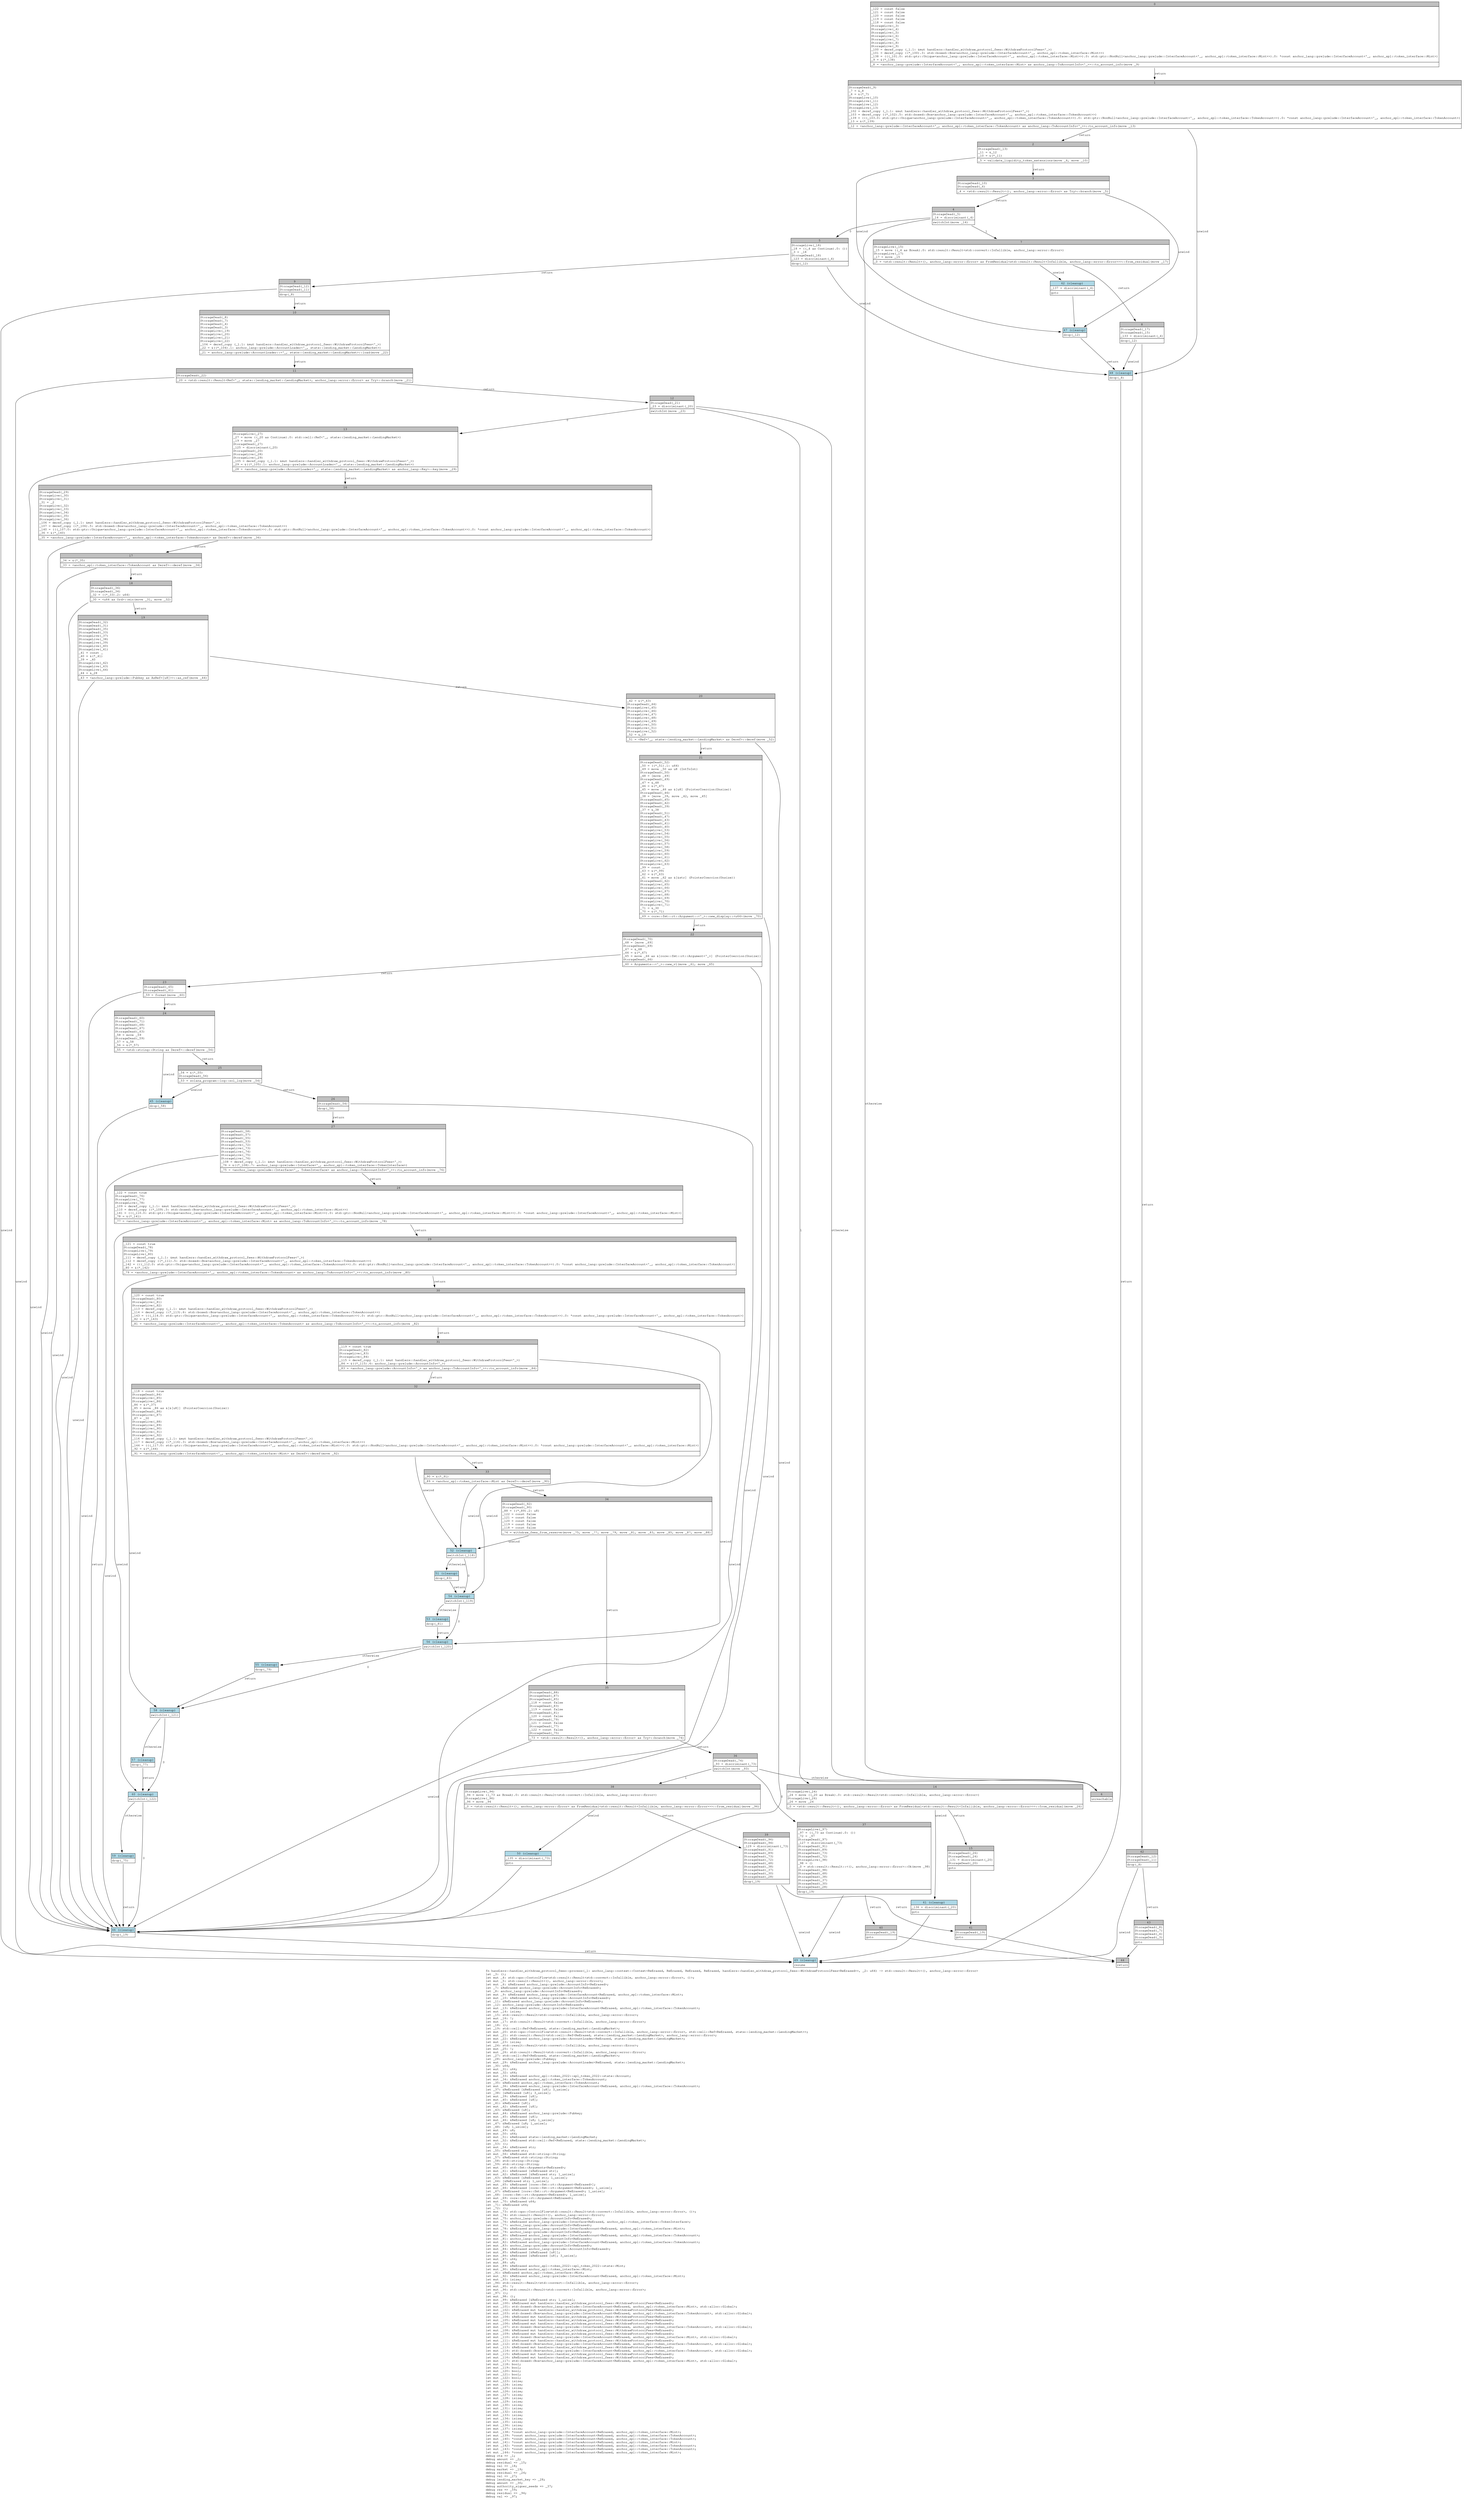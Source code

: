 digraph Mir_0_828 {
    graph [fontname="Courier, monospace"];
    node [fontname="Courier, monospace"];
    edge [fontname="Courier, monospace"];
    label=<fn handlers::handler_withdraw_protocol_fees::process(_1: anchor_lang::context::Context&lt;ReErased, ReErased, ReErased, ReErased, handlers::handler_withdraw_protocol_fees::WithdrawProtocolFees&lt;ReErased&gt;&gt;, _2: u64) -&gt; std::result::Result&lt;(), anchor_lang::error::Error&gt;<br align="left"/>let _3: ();<br align="left"/>let mut _4: std::ops::ControlFlow&lt;std::result::Result&lt;std::convert::Infallible, anchor_lang::error::Error&gt;, ()&gt;;<br align="left"/>let mut _5: std::result::Result&lt;(), anchor_lang::error::Error&gt;;<br align="left"/>let mut _6: &amp;ReErased anchor_lang::prelude::AccountInfo&lt;ReErased&gt;;<br align="left"/>let _7: &amp;ReErased anchor_lang::prelude::AccountInfo&lt;ReErased&gt;;<br align="left"/>let _8: anchor_lang::prelude::AccountInfo&lt;ReErased&gt;;<br align="left"/>let mut _9: &amp;ReErased anchor_lang::prelude::InterfaceAccount&lt;ReErased, anchor_spl::token_interface::Mint&gt;;<br align="left"/>let mut _10: &amp;ReErased anchor_lang::prelude::AccountInfo&lt;ReErased&gt;;<br align="left"/>let _11: &amp;ReErased anchor_lang::prelude::AccountInfo&lt;ReErased&gt;;<br align="left"/>let _12: anchor_lang::prelude::AccountInfo&lt;ReErased&gt;;<br align="left"/>let mut _13: &amp;ReErased anchor_lang::prelude::InterfaceAccount&lt;ReErased, anchor_spl::token_interface::TokenAccount&gt;;<br align="left"/>let mut _14: isize;<br align="left"/>let _15: std::result::Result&lt;std::convert::Infallible, anchor_lang::error::Error&gt;;<br align="left"/>let mut _16: !;<br align="left"/>let mut _17: std::result::Result&lt;std::convert::Infallible, anchor_lang::error::Error&gt;;<br align="left"/>let _18: ();<br align="left"/>let _19: std::cell::Ref&lt;ReErased, state::lending_market::LendingMarket&gt;;<br align="left"/>let mut _20: std::ops::ControlFlow&lt;std::result::Result&lt;std::convert::Infallible, anchor_lang::error::Error&gt;, std::cell::Ref&lt;ReErased, state::lending_market::LendingMarket&gt;&gt;;<br align="left"/>let mut _21: std::result::Result&lt;std::cell::Ref&lt;ReErased, state::lending_market::LendingMarket&gt;, anchor_lang::error::Error&gt;;<br align="left"/>let mut _22: &amp;ReErased anchor_lang::prelude::AccountLoader&lt;ReErased, state::lending_market::LendingMarket&gt;;<br align="left"/>let mut _23: isize;<br align="left"/>let _24: std::result::Result&lt;std::convert::Infallible, anchor_lang::error::Error&gt;;<br align="left"/>let mut _25: !;<br align="left"/>let mut _26: std::result::Result&lt;std::convert::Infallible, anchor_lang::error::Error&gt;;<br align="left"/>let _27: std::cell::Ref&lt;ReErased, state::lending_market::LendingMarket&gt;;<br align="left"/>let _28: anchor_lang::prelude::Pubkey;<br align="left"/>let mut _29: &amp;ReErased anchor_lang::prelude::AccountLoader&lt;ReErased, state::lending_market::LendingMarket&gt;;<br align="left"/>let _30: u64;<br align="left"/>let mut _31: u64;<br align="left"/>let mut _32: u64;<br align="left"/>let mut _33: &amp;ReErased anchor_spl::token_2022::spl_token_2022::state::Account;<br align="left"/>let mut _34: &amp;ReErased anchor_spl::token_interface::TokenAccount;<br align="left"/>let _35: &amp;ReErased anchor_spl::token_interface::TokenAccount;<br align="left"/>let mut _36: &amp;ReErased anchor_lang::prelude::InterfaceAccount&lt;ReErased, anchor_spl::token_interface::TokenAccount&gt;;<br align="left"/>let _37: &amp;ReErased [&amp;ReErased [u8]; 3_usize];<br align="left"/>let _38: [&amp;ReErased [u8]; 3_usize];<br align="left"/>let mut _39: &amp;ReErased [u8];<br align="left"/>let mut _40: &amp;ReErased [u8];<br align="left"/>let _41: &amp;ReErased [u8];<br align="left"/>let mut _42: &amp;ReErased [u8];<br align="left"/>let _43: &amp;ReErased [u8];<br align="left"/>let mut _44: &amp;ReErased anchor_lang::prelude::Pubkey;<br align="left"/>let mut _45: &amp;ReErased [u8];<br align="left"/>let mut _46: &amp;ReErased [u8; 1_usize];<br align="left"/>let _47: &amp;ReErased [u8; 1_usize];<br align="left"/>let _48: [u8; 1_usize];<br align="left"/>let mut _49: u8;<br align="left"/>let mut _50: u64;<br align="left"/>let mut _51: &amp;ReErased state::lending_market::LendingMarket;<br align="left"/>let mut _52: &amp;ReErased std::cell::Ref&lt;ReErased, state::lending_market::LendingMarket&gt;;<br align="left"/>let _53: ();<br align="left"/>let mut _54: &amp;ReErased str;<br align="left"/>let _55: &amp;ReErased str;<br align="left"/>let mut _56: &amp;ReErased std::string::String;<br align="left"/>let _57: &amp;ReErased std::string::String;<br align="left"/>let _58: std::string::String;<br align="left"/>let _59: std::string::String;<br align="left"/>let mut _60: std::fmt::Arguments&lt;ReErased&gt;;<br align="left"/>let mut _61: &amp;ReErased [&amp;ReErased str];<br align="left"/>let mut _62: &amp;ReErased [&amp;ReErased str; 1_usize];<br align="left"/>let _63: &amp;ReErased [&amp;ReErased str; 1_usize];<br align="left"/>let _64: [&amp;ReErased str; 1_usize];<br align="left"/>let mut _65: &amp;ReErased [core::fmt::rt::Argument&lt;ReErased&gt;];<br align="left"/>let mut _66: &amp;ReErased [core::fmt::rt::Argument&lt;ReErased&gt;; 1_usize];<br align="left"/>let _67: &amp;ReErased [core::fmt::rt::Argument&lt;ReErased&gt;; 1_usize];<br align="left"/>let _68: [core::fmt::rt::Argument&lt;ReErased&gt;; 1_usize];<br align="left"/>let mut _69: core::fmt::rt::Argument&lt;ReErased&gt;;<br align="left"/>let mut _70: &amp;ReErased u64;<br align="left"/>let _71: &amp;ReErased u64;<br align="left"/>let _72: ();<br align="left"/>let mut _73: std::ops::ControlFlow&lt;std::result::Result&lt;std::convert::Infallible, anchor_lang::error::Error&gt;, ()&gt;;<br align="left"/>let mut _74: std::result::Result&lt;(), anchor_lang::error::Error&gt;;<br align="left"/>let mut _75: anchor_lang::prelude::AccountInfo&lt;ReErased&gt;;<br align="left"/>let mut _76: &amp;ReErased anchor_lang::prelude::Interface&lt;ReErased, anchor_spl::token_interface::TokenInterface&gt;;<br align="left"/>let mut _77: anchor_lang::prelude::AccountInfo&lt;ReErased&gt;;<br align="left"/>let mut _78: &amp;ReErased anchor_lang::prelude::InterfaceAccount&lt;ReErased, anchor_spl::token_interface::Mint&gt;;<br align="left"/>let mut _79: anchor_lang::prelude::AccountInfo&lt;ReErased&gt;;<br align="left"/>let mut _80: &amp;ReErased anchor_lang::prelude::InterfaceAccount&lt;ReErased, anchor_spl::token_interface::TokenAccount&gt;;<br align="left"/>let mut _81: anchor_lang::prelude::AccountInfo&lt;ReErased&gt;;<br align="left"/>let mut _82: &amp;ReErased anchor_lang::prelude::InterfaceAccount&lt;ReErased, anchor_spl::token_interface::TokenAccount&gt;;<br align="left"/>let mut _83: anchor_lang::prelude::AccountInfo&lt;ReErased&gt;;<br align="left"/>let mut _84: &amp;ReErased anchor_lang::prelude::AccountInfo&lt;ReErased&gt;;<br align="left"/>let mut _85: &amp;ReErased [&amp;ReErased [u8]];<br align="left"/>let mut _86: &amp;ReErased [&amp;ReErased [u8]; 3_usize];<br align="left"/>let mut _87: u64;<br align="left"/>let mut _88: u8;<br align="left"/>let mut _89: &amp;ReErased anchor_spl::token_2022::spl_token_2022::state::Mint;<br align="left"/>let mut _90: &amp;ReErased anchor_spl::token_interface::Mint;<br align="left"/>let _91: &amp;ReErased anchor_spl::token_interface::Mint;<br align="left"/>let mut _92: &amp;ReErased anchor_lang::prelude::InterfaceAccount&lt;ReErased, anchor_spl::token_interface::Mint&gt;;<br align="left"/>let mut _93: isize;<br align="left"/>let _94: std::result::Result&lt;std::convert::Infallible, anchor_lang::error::Error&gt;;<br align="left"/>let mut _95: !;<br align="left"/>let mut _96: std::result::Result&lt;std::convert::Infallible, anchor_lang::error::Error&gt;;<br align="left"/>let _97: ();<br align="left"/>let mut _98: ();<br align="left"/>let mut _99: &amp;ReErased [&amp;ReErased str; 1_usize];<br align="left"/>let mut _100: &amp;ReErased mut handlers::handler_withdraw_protocol_fees::WithdrawProtocolFees&lt;ReErased&gt;;<br align="left"/>let mut _101: std::boxed::Box&lt;anchor_lang::prelude::InterfaceAccount&lt;ReErased, anchor_spl::token_interface::Mint&gt;, std::alloc::Global&gt;;<br align="left"/>let mut _102: &amp;ReErased mut handlers::handler_withdraw_protocol_fees::WithdrawProtocolFees&lt;ReErased&gt;;<br align="left"/>let mut _103: std::boxed::Box&lt;anchor_lang::prelude::InterfaceAccount&lt;ReErased, anchor_spl::token_interface::TokenAccount&gt;, std::alloc::Global&gt;;<br align="left"/>let mut _104: &amp;ReErased mut handlers::handler_withdraw_protocol_fees::WithdrawProtocolFees&lt;ReErased&gt;;<br align="left"/>let mut _105: &amp;ReErased mut handlers::handler_withdraw_protocol_fees::WithdrawProtocolFees&lt;ReErased&gt;;<br align="left"/>let mut _106: &amp;ReErased mut handlers::handler_withdraw_protocol_fees::WithdrawProtocolFees&lt;ReErased&gt;;<br align="left"/>let mut _107: std::boxed::Box&lt;anchor_lang::prelude::InterfaceAccount&lt;ReErased, anchor_spl::token_interface::TokenAccount&gt;, std::alloc::Global&gt;;<br align="left"/>let mut _108: &amp;ReErased mut handlers::handler_withdraw_protocol_fees::WithdrawProtocolFees&lt;ReErased&gt;;<br align="left"/>let mut _109: &amp;ReErased mut handlers::handler_withdraw_protocol_fees::WithdrawProtocolFees&lt;ReErased&gt;;<br align="left"/>let mut _110: std::boxed::Box&lt;anchor_lang::prelude::InterfaceAccount&lt;ReErased, anchor_spl::token_interface::Mint&gt;, std::alloc::Global&gt;;<br align="left"/>let mut _111: &amp;ReErased mut handlers::handler_withdraw_protocol_fees::WithdrawProtocolFees&lt;ReErased&gt;;<br align="left"/>let mut _112: std::boxed::Box&lt;anchor_lang::prelude::InterfaceAccount&lt;ReErased, anchor_spl::token_interface::TokenAccount&gt;, std::alloc::Global&gt;;<br align="left"/>let mut _113: &amp;ReErased mut handlers::handler_withdraw_protocol_fees::WithdrawProtocolFees&lt;ReErased&gt;;<br align="left"/>let mut _114: std::boxed::Box&lt;anchor_lang::prelude::InterfaceAccount&lt;ReErased, anchor_spl::token_interface::TokenAccount&gt;, std::alloc::Global&gt;;<br align="left"/>let mut _115: &amp;ReErased mut handlers::handler_withdraw_protocol_fees::WithdrawProtocolFees&lt;ReErased&gt;;<br align="left"/>let mut _116: &amp;ReErased mut handlers::handler_withdraw_protocol_fees::WithdrawProtocolFees&lt;ReErased&gt;;<br align="left"/>let mut _117: std::boxed::Box&lt;anchor_lang::prelude::InterfaceAccount&lt;ReErased, anchor_spl::token_interface::Mint&gt;, std::alloc::Global&gt;;<br align="left"/>let mut _118: bool;<br align="left"/>let mut _119: bool;<br align="left"/>let mut _120: bool;<br align="left"/>let mut _121: bool;<br align="left"/>let mut _122: bool;<br align="left"/>let mut _123: isize;<br align="left"/>let mut _124: isize;<br align="left"/>let mut _125: isize;<br align="left"/>let mut _126: isize;<br align="left"/>let mut _127: isize;<br align="left"/>let mut _128: isize;<br align="left"/>let mut _129: isize;<br align="left"/>let mut _130: isize;<br align="left"/>let mut _131: isize;<br align="left"/>let mut _132: isize;<br align="left"/>let mut _133: isize;<br align="left"/>let mut _134: isize;<br align="left"/>let mut _135: isize;<br align="left"/>let mut _136: isize;<br align="left"/>let mut _137: isize;<br align="left"/>let mut _138: *const anchor_lang::prelude::InterfaceAccount&lt;ReErased, anchor_spl::token_interface::Mint&gt;;<br align="left"/>let mut _139: *const anchor_lang::prelude::InterfaceAccount&lt;ReErased, anchor_spl::token_interface::TokenAccount&gt;;<br align="left"/>let mut _140: *const anchor_lang::prelude::InterfaceAccount&lt;ReErased, anchor_spl::token_interface::TokenAccount&gt;;<br align="left"/>let mut _141: *const anchor_lang::prelude::InterfaceAccount&lt;ReErased, anchor_spl::token_interface::Mint&gt;;<br align="left"/>let mut _142: *const anchor_lang::prelude::InterfaceAccount&lt;ReErased, anchor_spl::token_interface::TokenAccount&gt;;<br align="left"/>let mut _143: *const anchor_lang::prelude::InterfaceAccount&lt;ReErased, anchor_spl::token_interface::TokenAccount&gt;;<br align="left"/>let mut _144: *const anchor_lang::prelude::InterfaceAccount&lt;ReErased, anchor_spl::token_interface::Mint&gt;;<br align="left"/>debug ctx =&gt; _1;<br align="left"/>debug amount =&gt; _2;<br align="left"/>debug residual =&gt; _15;<br align="left"/>debug val =&gt; _18;<br align="left"/>debug market =&gt; _19;<br align="left"/>debug residual =&gt; _24;<br align="left"/>debug val =&gt; _27;<br align="left"/>debug lending_market_key =&gt; _28;<br align="left"/>debug amount =&gt; _30;<br align="left"/>debug authority_signer_seeds =&gt; _37;<br align="left"/>debug res =&gt; _59;<br align="left"/>debug residual =&gt; _94;<br align="left"/>debug val =&gt; _97;<br align="left"/>>;
    bb0__0_828 [shape="none", label=<<table border="0" cellborder="1" cellspacing="0"><tr><td bgcolor="gray" align="center" colspan="1">0</td></tr><tr><td align="left" balign="left">_122 = const false<br/>_121 = const false<br/>_120 = const false<br/>_119 = const false<br/>_118 = const false<br/>StorageLive(_3)<br/>StorageLive(_4)<br/>StorageLive(_5)<br/>StorageLive(_6)<br/>StorageLive(_7)<br/>StorageLive(_8)<br/>StorageLive(_9)<br/>_100 = deref_copy (_1.1: &amp;mut handlers::handler_withdraw_protocol_fees::WithdrawProtocolFees&lt;'_&gt;)<br/>_101 = deref_copy ((*_100).3: std::boxed::Box&lt;anchor_lang::prelude::InterfaceAccount&lt;'_, anchor_spl::token_interface::Mint&gt;&gt;)<br/>_138 = (((_101.0: std::ptr::Unique&lt;anchor_lang::prelude::InterfaceAccount&lt;'_, anchor_spl::token_interface::Mint&gt;&gt;).0: std::ptr::NonNull&lt;anchor_lang::prelude::InterfaceAccount&lt;'_, anchor_spl::token_interface::Mint&gt;&gt;).0: *const anchor_lang::prelude::InterfaceAccount&lt;'_, anchor_spl::token_interface::Mint&gt;)<br/>_9 = &amp;(*_138)<br/></td></tr><tr><td align="left">_8 = &lt;anchor_lang::prelude::InterfaceAccount&lt;'_, anchor_spl::token_interface::Mint&gt; as anchor_lang::ToAccountInfo&lt;'_&gt;&gt;::to_account_info(move _9)</td></tr></table>>];
    bb1__0_828 [shape="none", label=<<table border="0" cellborder="1" cellspacing="0"><tr><td bgcolor="gray" align="center" colspan="1">1</td></tr><tr><td align="left" balign="left">StorageDead(_9)<br/>_7 = &amp;_8<br/>_6 = &amp;(*_7)<br/>StorageLive(_10)<br/>StorageLive(_11)<br/>StorageLive(_12)<br/>StorageLive(_13)<br/>_102 = deref_copy (_1.1: &amp;mut handlers::handler_withdraw_protocol_fees::WithdrawProtocolFees&lt;'_&gt;)<br/>_103 = deref_copy ((*_102).5: std::boxed::Box&lt;anchor_lang::prelude::InterfaceAccount&lt;'_, anchor_spl::token_interface::TokenAccount&gt;&gt;)<br/>_139 = (((_103.0: std::ptr::Unique&lt;anchor_lang::prelude::InterfaceAccount&lt;'_, anchor_spl::token_interface::TokenAccount&gt;&gt;).0: std::ptr::NonNull&lt;anchor_lang::prelude::InterfaceAccount&lt;'_, anchor_spl::token_interface::TokenAccount&gt;&gt;).0: *const anchor_lang::prelude::InterfaceAccount&lt;'_, anchor_spl::token_interface::TokenAccount&gt;)<br/>_13 = &amp;(*_139)<br/></td></tr><tr><td align="left">_12 = &lt;anchor_lang::prelude::InterfaceAccount&lt;'_, anchor_spl::token_interface::TokenAccount&gt; as anchor_lang::ToAccountInfo&lt;'_&gt;&gt;::to_account_info(move _13)</td></tr></table>>];
    bb2__0_828 [shape="none", label=<<table border="0" cellborder="1" cellspacing="0"><tr><td bgcolor="gray" align="center" colspan="1">2</td></tr><tr><td align="left" balign="left">StorageDead(_13)<br/>_11 = &amp;_12<br/>_10 = &amp;(*_11)<br/></td></tr><tr><td align="left">_5 = validate_liquidity_token_extensions(move _6, move _10)</td></tr></table>>];
    bb3__0_828 [shape="none", label=<<table border="0" cellborder="1" cellspacing="0"><tr><td bgcolor="gray" align="center" colspan="1">3</td></tr><tr><td align="left" balign="left">StorageDead(_10)<br/>StorageDead(_6)<br/></td></tr><tr><td align="left">_4 = &lt;std::result::Result&lt;(), anchor_lang::error::Error&gt; as Try&gt;::branch(move _5)</td></tr></table>>];
    bb4__0_828 [shape="none", label=<<table border="0" cellborder="1" cellspacing="0"><tr><td bgcolor="gray" align="center" colspan="1">4</td></tr><tr><td align="left" balign="left">StorageDead(_5)<br/>_14 = discriminant(_4)<br/></td></tr><tr><td align="left">switchInt(move _14)</td></tr></table>>];
    bb5__0_828 [shape="none", label=<<table border="0" cellborder="1" cellspacing="0"><tr><td bgcolor="gray" align="center" colspan="1">5</td></tr><tr><td align="left" balign="left">StorageLive(_18)<br/>_18 = ((_4 as Continue).0: ())<br/>_3 = _18<br/>StorageDead(_18)<br/>_123 = discriminant(_4)<br/></td></tr><tr><td align="left">drop(_12)</td></tr></table>>];
    bb6__0_828 [shape="none", label=<<table border="0" cellborder="1" cellspacing="0"><tr><td bgcolor="gray" align="center" colspan="1">6</td></tr><tr><td align="left">unreachable</td></tr></table>>];
    bb7__0_828 [shape="none", label=<<table border="0" cellborder="1" cellspacing="0"><tr><td bgcolor="gray" align="center" colspan="1">7</td></tr><tr><td align="left" balign="left">StorageLive(_15)<br/>_15 = move ((_4 as Break).0: std::result::Result&lt;std::convert::Infallible, anchor_lang::error::Error&gt;)<br/>StorageLive(_17)<br/>_17 = move _15<br/></td></tr><tr><td align="left">_0 = &lt;std::result::Result&lt;(), anchor_lang::error::Error&gt; as FromResidual&lt;std::result::Result&lt;Infallible, anchor_lang::error::Error&gt;&gt;&gt;::from_residual(move _17)</td></tr></table>>];
    bb8__0_828 [shape="none", label=<<table border="0" cellborder="1" cellspacing="0"><tr><td bgcolor="gray" align="center" colspan="1">8</td></tr><tr><td align="left" balign="left">StorageDead(_17)<br/>StorageDead(_15)<br/>_133 = discriminant(_4)<br/></td></tr><tr><td align="left">drop(_12)</td></tr></table>>];
    bb9__0_828 [shape="none", label=<<table border="0" cellborder="1" cellspacing="0"><tr><td bgcolor="gray" align="center" colspan="1">9</td></tr><tr><td align="left" balign="left">StorageDead(_12)<br/>StorageDead(_11)<br/></td></tr><tr><td align="left">drop(_8)</td></tr></table>>];
    bb10__0_828 [shape="none", label=<<table border="0" cellborder="1" cellspacing="0"><tr><td bgcolor="gray" align="center" colspan="1">10</td></tr><tr><td align="left" balign="left">StorageDead(_8)<br/>StorageDead(_7)<br/>StorageDead(_4)<br/>StorageDead(_3)<br/>StorageLive(_19)<br/>StorageLive(_20)<br/>StorageLive(_21)<br/>StorageLive(_22)<br/>_104 = deref_copy (_1.1: &amp;mut handlers::handler_withdraw_protocol_fees::WithdrawProtocolFees&lt;'_&gt;)<br/>_22 = &amp;((*_104).1: anchor_lang::prelude::AccountLoader&lt;'_, state::lending_market::LendingMarket&gt;)<br/></td></tr><tr><td align="left">_21 = anchor_lang::prelude::AccountLoader::&lt;'_, state::lending_market::LendingMarket&gt;::load(move _22)</td></tr></table>>];
    bb11__0_828 [shape="none", label=<<table border="0" cellborder="1" cellspacing="0"><tr><td bgcolor="gray" align="center" colspan="1">11</td></tr><tr><td align="left" balign="left">StorageDead(_22)<br/></td></tr><tr><td align="left">_20 = &lt;std::result::Result&lt;Ref&lt;'_, state::lending_market::LendingMarket&gt;, anchor_lang::error::Error&gt; as Try&gt;::branch(move _21)</td></tr></table>>];
    bb12__0_828 [shape="none", label=<<table border="0" cellborder="1" cellspacing="0"><tr><td bgcolor="gray" align="center" colspan="1">12</td></tr><tr><td align="left" balign="left">StorageDead(_21)<br/>_23 = discriminant(_20)<br/></td></tr><tr><td align="left">switchInt(move _23)</td></tr></table>>];
    bb13__0_828 [shape="none", label=<<table border="0" cellborder="1" cellspacing="0"><tr><td bgcolor="gray" align="center" colspan="1">13</td></tr><tr><td align="left" balign="left">StorageLive(_27)<br/>_27 = move ((_20 as Continue).0: std::cell::Ref&lt;'_, state::lending_market::LendingMarket&gt;)<br/>_19 = move _27<br/>StorageDead(_27)<br/>_125 = discriminant(_20)<br/>StorageDead(_20)<br/>StorageLive(_28)<br/>StorageLive(_29)<br/>_105 = deref_copy (_1.1: &amp;mut handlers::handler_withdraw_protocol_fees::WithdrawProtocolFees&lt;'_&gt;)<br/>_29 = &amp;((*_105).1: anchor_lang::prelude::AccountLoader&lt;'_, state::lending_market::LendingMarket&gt;)<br/></td></tr><tr><td align="left">_28 = &lt;anchor_lang::prelude::AccountLoader&lt;'_, state::lending_market::LendingMarket&gt; as anchor_lang::Key&gt;::key(move _29)</td></tr></table>>];
    bb14__0_828 [shape="none", label=<<table border="0" cellborder="1" cellspacing="0"><tr><td bgcolor="gray" align="center" colspan="1">14</td></tr><tr><td align="left" balign="left">StorageLive(_24)<br/>_24 = move ((_20 as Break).0: std::result::Result&lt;std::convert::Infallible, anchor_lang::error::Error&gt;)<br/>StorageLive(_26)<br/>_26 = move _24<br/></td></tr><tr><td align="left">_0 = &lt;std::result::Result&lt;(), anchor_lang::error::Error&gt; as FromResidual&lt;std::result::Result&lt;Infallible, anchor_lang::error::Error&gt;&gt;&gt;::from_residual(move _26)</td></tr></table>>];
    bb15__0_828 [shape="none", label=<<table border="0" cellborder="1" cellspacing="0"><tr><td bgcolor="gray" align="center" colspan="1">15</td></tr><tr><td align="left" balign="left">StorageDead(_26)<br/>StorageDead(_24)<br/>_131 = discriminant(_20)<br/>StorageDead(_20)<br/></td></tr><tr><td align="left">goto</td></tr></table>>];
    bb16__0_828 [shape="none", label=<<table border="0" cellborder="1" cellspacing="0"><tr><td bgcolor="gray" align="center" colspan="1">16</td></tr><tr><td align="left" balign="left">StorageDead(_29)<br/>StorageLive(_30)<br/>StorageLive(_31)<br/>_31 = _2<br/>StorageLive(_32)<br/>StorageLive(_33)<br/>StorageLive(_34)<br/>StorageLive(_35)<br/>StorageLive(_36)<br/>_106 = deref_copy (_1.1: &amp;mut handlers::handler_withdraw_protocol_fees::WithdrawProtocolFees&lt;'_&gt;)<br/>_107 = deref_copy ((*_106).5: std::boxed::Box&lt;anchor_lang::prelude::InterfaceAccount&lt;'_, anchor_spl::token_interface::TokenAccount&gt;&gt;)<br/>_140 = (((_107.0: std::ptr::Unique&lt;anchor_lang::prelude::InterfaceAccount&lt;'_, anchor_spl::token_interface::TokenAccount&gt;&gt;).0: std::ptr::NonNull&lt;anchor_lang::prelude::InterfaceAccount&lt;'_, anchor_spl::token_interface::TokenAccount&gt;&gt;).0: *const anchor_lang::prelude::InterfaceAccount&lt;'_, anchor_spl::token_interface::TokenAccount&gt;)<br/>_36 = &amp;(*_140)<br/></td></tr><tr><td align="left">_35 = &lt;anchor_lang::prelude::InterfaceAccount&lt;'_, anchor_spl::token_interface::TokenAccount&gt; as Deref&gt;::deref(move _36)</td></tr></table>>];
    bb17__0_828 [shape="none", label=<<table border="0" cellborder="1" cellspacing="0"><tr><td bgcolor="gray" align="center" colspan="1">17</td></tr><tr><td align="left" balign="left">_34 = &amp;(*_35)<br/></td></tr><tr><td align="left">_33 = &lt;anchor_spl::token_interface::TokenAccount as Deref&gt;::deref(move _34)</td></tr></table>>];
    bb18__0_828 [shape="none", label=<<table border="0" cellborder="1" cellspacing="0"><tr><td bgcolor="gray" align="center" colspan="1">18</td></tr><tr><td align="left" balign="left">StorageDead(_36)<br/>StorageDead(_34)<br/>_32 = ((*_33).2: u64)<br/></td></tr><tr><td align="left">_30 = &lt;u64 as Ord&gt;::min(move _31, move _32)</td></tr></table>>];
    bb19__0_828 [shape="none", label=<<table border="0" cellborder="1" cellspacing="0"><tr><td bgcolor="gray" align="center" colspan="1">19</td></tr><tr><td align="left" balign="left">StorageDead(_32)<br/>StorageDead(_31)<br/>StorageDead(_35)<br/>StorageDead(_33)<br/>StorageLive(_37)<br/>StorageLive(_38)<br/>StorageLive(_39)<br/>StorageLive(_40)<br/>StorageLive(_41)<br/>_41 = const _<br/>_40 = &amp;(*_41)<br/>_39 = _40<br/>StorageLive(_42)<br/>StorageLive(_43)<br/>StorageLive(_44)<br/>_44 = &amp;_28<br/></td></tr><tr><td align="left">_43 = &lt;anchor_lang::prelude::Pubkey as AsRef&lt;[u8]&gt;&gt;::as_ref(move _44)</td></tr></table>>];
    bb20__0_828 [shape="none", label=<<table border="0" cellborder="1" cellspacing="0"><tr><td bgcolor="gray" align="center" colspan="1">20</td></tr><tr><td align="left" balign="left">_42 = &amp;(*_43)<br/>StorageDead(_44)<br/>StorageLive(_45)<br/>StorageLive(_46)<br/>StorageLive(_47)<br/>StorageLive(_48)<br/>StorageLive(_49)<br/>StorageLive(_50)<br/>StorageLive(_51)<br/>StorageLive(_52)<br/>_52 = &amp;_19<br/></td></tr><tr><td align="left">_51 = &lt;Ref&lt;'_, state::lending_market::LendingMarket&gt; as Deref&gt;::deref(move _52)</td></tr></table>>];
    bb21__0_828 [shape="none", label=<<table border="0" cellborder="1" cellspacing="0"><tr><td bgcolor="gray" align="center" colspan="1">21</td></tr><tr><td align="left" balign="left">StorageDead(_52)<br/>_50 = ((*_51).1: u64)<br/>_49 = move _50 as u8 (IntToInt)<br/>StorageDead(_50)<br/>_48 = [move _49]<br/>StorageDead(_49)<br/>_47 = &amp;_48<br/>_46 = &amp;(*_47)<br/>_45 = move _46 as &amp;[u8] (PointerCoercion(Unsize))<br/>StorageDead(_46)<br/>_38 = [move _39, move _42, move _45]<br/>StorageDead(_45)<br/>StorageDead(_42)<br/>StorageDead(_39)<br/>_37 = &amp;_38<br/>StorageDead(_51)<br/>StorageDead(_47)<br/>StorageDead(_43)<br/>StorageDead(_41)<br/>StorageDead(_40)<br/>StorageLive(_53)<br/>StorageLive(_54)<br/>StorageLive(_55)<br/>StorageLive(_56)<br/>StorageLive(_57)<br/>StorageLive(_58)<br/>StorageLive(_59)<br/>StorageLive(_60)<br/>StorageLive(_61)<br/>StorageLive(_62)<br/>StorageLive(_63)<br/>_99 = const _<br/>_63 = &amp;(*_99)<br/>_62 = &amp;(*_63)<br/>_61 = move _62 as &amp;[&amp;str] (PointerCoercion(Unsize))<br/>StorageDead(_62)<br/>StorageLive(_65)<br/>StorageLive(_66)<br/>StorageLive(_67)<br/>StorageLive(_68)<br/>StorageLive(_69)<br/>StorageLive(_70)<br/>StorageLive(_71)<br/>_71 = &amp;_30<br/>_70 = &amp;(*_71)<br/></td></tr><tr><td align="left">_69 = core::fmt::rt::Argument::&lt;'_&gt;::new_display::&lt;u64&gt;(move _70)</td></tr></table>>];
    bb22__0_828 [shape="none", label=<<table border="0" cellborder="1" cellspacing="0"><tr><td bgcolor="gray" align="center" colspan="1">22</td></tr><tr><td align="left" balign="left">StorageDead(_70)<br/>_68 = [move _69]<br/>StorageDead(_69)<br/>_67 = &amp;_68<br/>_66 = &amp;(*_67)<br/>_65 = move _66 as &amp;[core::fmt::rt::Argument&lt;'_&gt;] (PointerCoercion(Unsize))<br/>StorageDead(_66)<br/></td></tr><tr><td align="left">_60 = Arguments::&lt;'_&gt;::new_v1(move _61, move _65)</td></tr></table>>];
    bb23__0_828 [shape="none", label=<<table border="0" cellborder="1" cellspacing="0"><tr><td bgcolor="gray" align="center" colspan="1">23</td></tr><tr><td align="left" balign="left">StorageDead(_65)<br/>StorageDead(_61)<br/></td></tr><tr><td align="left">_59 = format(move _60)</td></tr></table>>];
    bb24__0_828 [shape="none", label=<<table border="0" cellborder="1" cellspacing="0"><tr><td bgcolor="gray" align="center" colspan="1">24</td></tr><tr><td align="left" balign="left">StorageDead(_60)<br/>StorageDead(_71)<br/>StorageDead(_68)<br/>StorageDead(_67)<br/>StorageDead(_63)<br/>_58 = move _59<br/>StorageDead(_59)<br/>_57 = &amp;_58<br/>_56 = &amp;(*_57)<br/></td></tr><tr><td align="left">_55 = &lt;std::string::String as Deref&gt;::deref(move _56)</td></tr></table>>];
    bb25__0_828 [shape="none", label=<<table border="0" cellborder="1" cellspacing="0"><tr><td bgcolor="gray" align="center" colspan="1">25</td></tr><tr><td align="left" balign="left">_54 = &amp;(*_55)<br/>StorageDead(_56)<br/></td></tr><tr><td align="left">_53 = solana_program::log::sol_log(move _54)</td></tr></table>>];
    bb26__0_828 [shape="none", label=<<table border="0" cellborder="1" cellspacing="0"><tr><td bgcolor="gray" align="center" colspan="1">26</td></tr><tr><td align="left" balign="left">StorageDead(_54)<br/></td></tr><tr><td align="left">drop(_58)</td></tr></table>>];
    bb27__0_828 [shape="none", label=<<table border="0" cellborder="1" cellspacing="0"><tr><td bgcolor="gray" align="center" colspan="1">27</td></tr><tr><td align="left" balign="left">StorageDead(_58)<br/>StorageDead(_57)<br/>StorageDead(_55)<br/>StorageDead(_53)<br/>StorageLive(_72)<br/>StorageLive(_73)<br/>StorageLive(_74)<br/>StorageLive(_75)<br/>StorageLive(_76)<br/>_108 = deref_copy (_1.1: &amp;mut handlers::handler_withdraw_protocol_fees::WithdrawProtocolFees&lt;'_&gt;)<br/>_76 = &amp;((*_108).7: anchor_lang::prelude::Interface&lt;'_, anchor_spl::token_interface::TokenInterface&gt;)<br/></td></tr><tr><td align="left">_75 = &lt;anchor_lang::prelude::Interface&lt;'_, TokenInterface&gt; as anchor_lang::ToAccountInfo&lt;'_&gt;&gt;::to_account_info(move _76)</td></tr></table>>];
    bb28__0_828 [shape="none", label=<<table border="0" cellborder="1" cellspacing="0"><tr><td bgcolor="gray" align="center" colspan="1">28</td></tr><tr><td align="left" balign="left">_122 = const true<br/>StorageDead(_76)<br/>StorageLive(_77)<br/>StorageLive(_78)<br/>_109 = deref_copy (_1.1: &amp;mut handlers::handler_withdraw_protocol_fees::WithdrawProtocolFees&lt;'_&gt;)<br/>_110 = deref_copy ((*_109).3: std::boxed::Box&lt;anchor_lang::prelude::InterfaceAccount&lt;'_, anchor_spl::token_interface::Mint&gt;&gt;)<br/>_141 = (((_110.0: std::ptr::Unique&lt;anchor_lang::prelude::InterfaceAccount&lt;'_, anchor_spl::token_interface::Mint&gt;&gt;).0: std::ptr::NonNull&lt;anchor_lang::prelude::InterfaceAccount&lt;'_, anchor_spl::token_interface::Mint&gt;&gt;).0: *const anchor_lang::prelude::InterfaceAccount&lt;'_, anchor_spl::token_interface::Mint&gt;)<br/>_78 = &amp;(*_141)<br/></td></tr><tr><td align="left">_77 = &lt;anchor_lang::prelude::InterfaceAccount&lt;'_, anchor_spl::token_interface::Mint&gt; as anchor_lang::ToAccountInfo&lt;'_&gt;&gt;::to_account_info(move _78)</td></tr></table>>];
    bb29__0_828 [shape="none", label=<<table border="0" cellborder="1" cellspacing="0"><tr><td bgcolor="gray" align="center" colspan="1">29</td></tr><tr><td align="left" balign="left">_121 = const true<br/>StorageDead(_78)<br/>StorageLive(_79)<br/>StorageLive(_80)<br/>_111 = deref_copy (_1.1: &amp;mut handlers::handler_withdraw_protocol_fees::WithdrawProtocolFees&lt;'_&gt;)<br/>_112 = deref_copy ((*_111).5: std::boxed::Box&lt;anchor_lang::prelude::InterfaceAccount&lt;'_, anchor_spl::token_interface::TokenAccount&gt;&gt;)<br/>_142 = (((_112.0: std::ptr::Unique&lt;anchor_lang::prelude::InterfaceAccount&lt;'_, anchor_spl::token_interface::TokenAccount&gt;&gt;).0: std::ptr::NonNull&lt;anchor_lang::prelude::InterfaceAccount&lt;'_, anchor_spl::token_interface::TokenAccount&gt;&gt;).0: *const anchor_lang::prelude::InterfaceAccount&lt;'_, anchor_spl::token_interface::TokenAccount&gt;)<br/>_80 = &amp;(*_142)<br/></td></tr><tr><td align="left">_79 = &lt;anchor_lang::prelude::InterfaceAccount&lt;'_, anchor_spl::token_interface::TokenAccount&gt; as anchor_lang::ToAccountInfo&lt;'_&gt;&gt;::to_account_info(move _80)</td></tr></table>>];
    bb30__0_828 [shape="none", label=<<table border="0" cellborder="1" cellspacing="0"><tr><td bgcolor="gray" align="center" colspan="1">30</td></tr><tr><td align="left" balign="left">_120 = const true<br/>StorageDead(_80)<br/>StorageLive(_81)<br/>StorageLive(_82)<br/>_113 = deref_copy (_1.1: &amp;mut handlers::handler_withdraw_protocol_fees::WithdrawProtocolFees&lt;'_&gt;)<br/>_114 = deref_copy ((*_113).6: std::boxed::Box&lt;anchor_lang::prelude::InterfaceAccount&lt;'_, anchor_spl::token_interface::TokenAccount&gt;&gt;)<br/>_143 = (((_114.0: std::ptr::Unique&lt;anchor_lang::prelude::InterfaceAccount&lt;'_, anchor_spl::token_interface::TokenAccount&gt;&gt;).0: std::ptr::NonNull&lt;anchor_lang::prelude::InterfaceAccount&lt;'_, anchor_spl::token_interface::TokenAccount&gt;&gt;).0: *const anchor_lang::prelude::InterfaceAccount&lt;'_, anchor_spl::token_interface::TokenAccount&gt;)<br/>_82 = &amp;(*_143)<br/></td></tr><tr><td align="left">_81 = &lt;anchor_lang::prelude::InterfaceAccount&lt;'_, anchor_spl::token_interface::TokenAccount&gt; as anchor_lang::ToAccountInfo&lt;'_&gt;&gt;::to_account_info(move _82)</td></tr></table>>];
    bb31__0_828 [shape="none", label=<<table border="0" cellborder="1" cellspacing="0"><tr><td bgcolor="gray" align="center" colspan="1">31</td></tr><tr><td align="left" balign="left">_119 = const true<br/>StorageDead(_82)<br/>StorageLive(_83)<br/>StorageLive(_84)<br/>_115 = deref_copy (_1.1: &amp;mut handlers::handler_withdraw_protocol_fees::WithdrawProtocolFees&lt;'_&gt;)<br/>_84 = &amp;((*_115).4: anchor_lang::prelude::AccountInfo&lt;'_&gt;)<br/></td></tr><tr><td align="left">_83 = &lt;anchor_lang::prelude::AccountInfo&lt;'_&gt; as anchor_lang::ToAccountInfo&lt;'_&gt;&gt;::to_account_info(move _84)</td></tr></table>>];
    bb32__0_828 [shape="none", label=<<table border="0" cellborder="1" cellspacing="0"><tr><td bgcolor="gray" align="center" colspan="1">32</td></tr><tr><td align="left" balign="left">_118 = const true<br/>StorageDead(_84)<br/>StorageLive(_85)<br/>StorageLive(_86)<br/>_86 = &amp;(*_37)<br/>_85 = move _86 as &amp;[&amp;[u8]] (PointerCoercion(Unsize))<br/>StorageDead(_86)<br/>StorageLive(_87)<br/>_87 = _30<br/>StorageLive(_88)<br/>StorageLive(_89)<br/>StorageLive(_90)<br/>StorageLive(_91)<br/>StorageLive(_92)<br/>_116 = deref_copy (_1.1: &amp;mut handlers::handler_withdraw_protocol_fees::WithdrawProtocolFees&lt;'_&gt;)<br/>_117 = deref_copy ((*_116).3: std::boxed::Box&lt;anchor_lang::prelude::InterfaceAccount&lt;'_, anchor_spl::token_interface::Mint&gt;&gt;)<br/>_144 = (((_117.0: std::ptr::Unique&lt;anchor_lang::prelude::InterfaceAccount&lt;'_, anchor_spl::token_interface::Mint&gt;&gt;).0: std::ptr::NonNull&lt;anchor_lang::prelude::InterfaceAccount&lt;'_, anchor_spl::token_interface::Mint&gt;&gt;).0: *const anchor_lang::prelude::InterfaceAccount&lt;'_, anchor_spl::token_interface::Mint&gt;)<br/>_92 = &amp;(*_144)<br/></td></tr><tr><td align="left">_91 = &lt;anchor_lang::prelude::InterfaceAccount&lt;'_, anchor_spl::token_interface::Mint&gt; as Deref&gt;::deref(move _92)</td></tr></table>>];
    bb33__0_828 [shape="none", label=<<table border="0" cellborder="1" cellspacing="0"><tr><td bgcolor="gray" align="center" colspan="1">33</td></tr><tr><td align="left" balign="left">_90 = &amp;(*_91)<br/></td></tr><tr><td align="left">_89 = &lt;anchor_spl::token_interface::Mint as Deref&gt;::deref(move _90)</td></tr></table>>];
    bb34__0_828 [shape="none", label=<<table border="0" cellborder="1" cellspacing="0"><tr><td bgcolor="gray" align="center" colspan="1">34</td></tr><tr><td align="left" balign="left">StorageDead(_92)<br/>StorageDead(_90)<br/>_88 = ((*_89).2: u8)<br/>_122 = const false<br/>_121 = const false<br/>_120 = const false<br/>_119 = const false<br/>_118 = const false<br/></td></tr><tr><td align="left">_74 = withdraw_fees_from_reserve(move _75, move _77, move _79, move _81, move _83, move _85, move _87, move _88)</td></tr></table>>];
    bb35__0_828 [shape="none", label=<<table border="0" cellborder="1" cellspacing="0"><tr><td bgcolor="gray" align="center" colspan="1">35</td></tr><tr><td align="left" balign="left">StorageDead(_88)<br/>StorageDead(_87)<br/>StorageDead(_85)<br/>_118 = const false<br/>StorageDead(_83)<br/>_119 = const false<br/>StorageDead(_81)<br/>_120 = const false<br/>StorageDead(_79)<br/>_121 = const false<br/>StorageDead(_77)<br/>_122 = const false<br/>StorageDead(_75)<br/></td></tr><tr><td align="left">_73 = &lt;std::result::Result&lt;(), anchor_lang::error::Error&gt; as Try&gt;::branch(move _74)</td></tr></table>>];
    bb36__0_828 [shape="none", label=<<table border="0" cellborder="1" cellspacing="0"><tr><td bgcolor="gray" align="center" colspan="1">36</td></tr><tr><td align="left" balign="left">StorageDead(_74)<br/>_93 = discriminant(_73)<br/></td></tr><tr><td align="left">switchInt(move _93)</td></tr></table>>];
    bb37__0_828 [shape="none", label=<<table border="0" cellborder="1" cellspacing="0"><tr><td bgcolor="gray" align="center" colspan="1">37</td></tr><tr><td align="left" balign="left">StorageLive(_97)<br/>_97 = ((_73 as Continue).0: ())<br/>_72 = _97<br/>StorageDead(_97)<br/>_127 = discriminant(_73)<br/>StorageDead(_91)<br/>StorageDead(_89)<br/>StorageDead(_73)<br/>StorageDead(_72)<br/>StorageLive(_98)<br/>_98 = ()<br/>_0 = std::result::Result::&lt;(), anchor_lang::error::Error&gt;::Ok(move _98)<br/>StorageDead(_98)<br/>StorageDead(_48)<br/>StorageDead(_38)<br/>StorageDead(_37)<br/>StorageDead(_30)<br/>StorageDead(_28)<br/></td></tr><tr><td align="left">drop(_19)</td></tr></table>>];
    bb38__0_828 [shape="none", label=<<table border="0" cellborder="1" cellspacing="0"><tr><td bgcolor="gray" align="center" colspan="1">38</td></tr><tr><td align="left" balign="left">StorageLive(_94)<br/>_94 = move ((_73 as Break).0: std::result::Result&lt;std::convert::Infallible, anchor_lang::error::Error&gt;)<br/>StorageLive(_96)<br/>_96 = move _94<br/></td></tr><tr><td align="left">_0 = &lt;std::result::Result&lt;(), anchor_lang::error::Error&gt; as FromResidual&lt;std::result::Result&lt;Infallible, anchor_lang::error::Error&gt;&gt;&gt;::from_residual(move _96)</td></tr></table>>];
    bb39__0_828 [shape="none", label=<<table border="0" cellborder="1" cellspacing="0"><tr><td bgcolor="gray" align="center" colspan="1">39</td></tr><tr><td align="left" balign="left">StorageDead(_96)<br/>StorageDead(_94)<br/>_129 = discriminant(_73)<br/>StorageDead(_91)<br/>StorageDead(_89)<br/>StorageDead(_73)<br/>StorageDead(_72)<br/>StorageDead(_48)<br/>StorageDead(_38)<br/>StorageDead(_37)<br/>StorageDead(_30)<br/>StorageDead(_28)<br/></td></tr><tr><td align="left">drop(_19)</td></tr></table>>];
    bb40__0_828 [shape="none", label=<<table border="0" cellborder="1" cellspacing="0"><tr><td bgcolor="gray" align="center" colspan="1">40</td></tr><tr><td align="left" balign="left">StorageDead(_19)<br/></td></tr><tr><td align="left">goto</td></tr></table>>];
    bb41__0_828 [shape="none", label=<<table border="0" cellborder="1" cellspacing="0"><tr><td bgcolor="gray" align="center" colspan="1">41</td></tr><tr><td align="left" balign="left">StorageDead(_19)<br/></td></tr><tr><td align="left">goto</td></tr></table>>];
    bb42__0_828 [shape="none", label=<<table border="0" cellborder="1" cellspacing="0"><tr><td bgcolor="gray" align="center" colspan="1">42</td></tr><tr><td align="left" balign="left">StorageDead(_12)<br/>StorageDead(_11)<br/></td></tr><tr><td align="left">drop(_8)</td></tr></table>>];
    bb43__0_828 [shape="none", label=<<table border="0" cellborder="1" cellspacing="0"><tr><td bgcolor="gray" align="center" colspan="1">43</td></tr><tr><td align="left" balign="left">StorageDead(_8)<br/>StorageDead(_7)<br/>StorageDead(_4)<br/>StorageDead(_3)<br/></td></tr><tr><td align="left">goto</td></tr></table>>];
    bb44__0_828 [shape="none", label=<<table border="0" cellborder="1" cellspacing="0"><tr><td bgcolor="gray" align="center" colspan="1">44</td></tr><tr><td align="left">return</td></tr></table>>];
    bb45__0_828 [shape="none", label=<<table border="0" cellborder="1" cellspacing="0"><tr><td bgcolor="lightblue" align="center" colspan="1">45 (cleanup)</td></tr><tr><td align="left">drop(_58)</td></tr></table>>];
    bb46__0_828 [shape="none", label=<<table border="0" cellborder="1" cellspacing="0"><tr><td bgcolor="lightblue" align="center" colspan="1">46 (cleanup)</td></tr><tr><td align="left">drop(_19)</td></tr></table>>];
    bb47__0_828 [shape="none", label=<<table border="0" cellborder="1" cellspacing="0"><tr><td bgcolor="lightblue" align="center" colspan="1">47 (cleanup)</td></tr><tr><td align="left">drop(_12)</td></tr></table>>];
    bb48__0_828 [shape="none", label=<<table border="0" cellborder="1" cellspacing="0"><tr><td bgcolor="lightblue" align="center" colspan="1">48 (cleanup)</td></tr><tr><td align="left">drop(_8)</td></tr></table>>];
    bb49__0_828 [shape="none", label=<<table border="0" cellborder="1" cellspacing="0"><tr><td bgcolor="lightblue" align="center" colspan="1">49 (cleanup)</td></tr><tr><td align="left">resume</td></tr></table>>];
    bb50__0_828 [shape="none", label=<<table border="0" cellborder="1" cellspacing="0"><tr><td bgcolor="lightblue" align="center" colspan="1">50 (cleanup)</td></tr><tr><td align="left" balign="left">_135 = discriminant(_73)<br/></td></tr><tr><td align="left">goto</td></tr></table>>];
    bb51__0_828 [shape="none", label=<<table border="0" cellborder="1" cellspacing="0"><tr><td bgcolor="lightblue" align="center" colspan="1">51 (cleanup)</td></tr><tr><td align="left">drop(_83)</td></tr></table>>];
    bb52__0_828 [shape="none", label=<<table border="0" cellborder="1" cellspacing="0"><tr><td bgcolor="lightblue" align="center" colspan="1">52 (cleanup)</td></tr><tr><td align="left">switchInt(_118)</td></tr></table>>];
    bb53__0_828 [shape="none", label=<<table border="0" cellborder="1" cellspacing="0"><tr><td bgcolor="lightblue" align="center" colspan="1">53 (cleanup)</td></tr><tr><td align="left">drop(_81)</td></tr></table>>];
    bb54__0_828 [shape="none", label=<<table border="0" cellborder="1" cellspacing="0"><tr><td bgcolor="lightblue" align="center" colspan="1">54 (cleanup)</td></tr><tr><td align="left">switchInt(_119)</td></tr></table>>];
    bb55__0_828 [shape="none", label=<<table border="0" cellborder="1" cellspacing="0"><tr><td bgcolor="lightblue" align="center" colspan="1">55 (cleanup)</td></tr><tr><td align="left">drop(_79)</td></tr></table>>];
    bb56__0_828 [shape="none", label=<<table border="0" cellborder="1" cellspacing="0"><tr><td bgcolor="lightblue" align="center" colspan="1">56 (cleanup)</td></tr><tr><td align="left">switchInt(_120)</td></tr></table>>];
    bb57__0_828 [shape="none", label=<<table border="0" cellborder="1" cellspacing="0"><tr><td bgcolor="lightblue" align="center" colspan="1">57 (cleanup)</td></tr><tr><td align="left">drop(_77)</td></tr></table>>];
    bb58__0_828 [shape="none", label=<<table border="0" cellborder="1" cellspacing="0"><tr><td bgcolor="lightblue" align="center" colspan="1">58 (cleanup)</td></tr><tr><td align="left">switchInt(_121)</td></tr></table>>];
    bb59__0_828 [shape="none", label=<<table border="0" cellborder="1" cellspacing="0"><tr><td bgcolor="lightblue" align="center" colspan="1">59 (cleanup)</td></tr><tr><td align="left">drop(_75)</td></tr></table>>];
    bb60__0_828 [shape="none", label=<<table border="0" cellborder="1" cellspacing="0"><tr><td bgcolor="lightblue" align="center" colspan="1">60 (cleanup)</td></tr><tr><td align="left">switchInt(_122)</td></tr></table>>];
    bb61__0_828 [shape="none", label=<<table border="0" cellborder="1" cellspacing="0"><tr><td bgcolor="lightblue" align="center" colspan="1">61 (cleanup)</td></tr><tr><td align="left" balign="left">_136 = discriminant(_20)<br/></td></tr><tr><td align="left">goto</td></tr></table>>];
    bb62__0_828 [shape="none", label=<<table border="0" cellborder="1" cellspacing="0"><tr><td bgcolor="lightblue" align="center" colspan="1">62 (cleanup)</td></tr><tr><td align="left" balign="left">_137 = discriminant(_4)<br/></td></tr><tr><td align="left">goto</td></tr></table>>];
    bb0__0_828 -> bb1__0_828 [label="return"];
    bb1__0_828 -> bb2__0_828 [label="return"];
    bb1__0_828 -> bb48__0_828 [label="unwind"];
    bb2__0_828 -> bb3__0_828 [label="return"];
    bb2__0_828 -> bb47__0_828 [label="unwind"];
    bb3__0_828 -> bb4__0_828 [label="return"];
    bb3__0_828 -> bb47__0_828 [label="unwind"];
    bb4__0_828 -> bb5__0_828 [label="0"];
    bb4__0_828 -> bb7__0_828 [label="1"];
    bb4__0_828 -> bb6__0_828 [label="otherwise"];
    bb5__0_828 -> bb9__0_828 [label="return"];
    bb5__0_828 -> bb48__0_828 [label="unwind"];
    bb7__0_828 -> bb8__0_828 [label="return"];
    bb7__0_828 -> bb62__0_828 [label="unwind"];
    bb8__0_828 -> bb42__0_828 [label="return"];
    bb8__0_828 -> bb48__0_828 [label="unwind"];
    bb9__0_828 -> bb10__0_828 [label="return"];
    bb9__0_828 -> bb49__0_828 [label="unwind"];
    bb10__0_828 -> bb11__0_828 [label="return"];
    bb11__0_828 -> bb12__0_828 [label="return"];
    bb11__0_828 -> bb49__0_828 [label="unwind"];
    bb12__0_828 -> bb13__0_828 [label="0"];
    bb12__0_828 -> bb14__0_828 [label="1"];
    bb12__0_828 -> bb6__0_828 [label="otherwise"];
    bb13__0_828 -> bb16__0_828 [label="return"];
    bb13__0_828 -> bb46__0_828 [label="unwind"];
    bb14__0_828 -> bb15__0_828 [label="return"];
    bb14__0_828 -> bb61__0_828 [label="unwind"];
    bb15__0_828 -> bb41__0_828 [label=""];
    bb16__0_828 -> bb17__0_828 [label="return"];
    bb16__0_828 -> bb46__0_828 [label="unwind"];
    bb17__0_828 -> bb18__0_828 [label="return"];
    bb17__0_828 -> bb46__0_828 [label="unwind"];
    bb18__0_828 -> bb19__0_828 [label="return"];
    bb18__0_828 -> bb46__0_828 [label="unwind"];
    bb19__0_828 -> bb20__0_828 [label="return"];
    bb19__0_828 -> bb46__0_828 [label="unwind"];
    bb20__0_828 -> bb21__0_828 [label="return"];
    bb20__0_828 -> bb46__0_828 [label="unwind"];
    bb21__0_828 -> bb22__0_828 [label="return"];
    bb21__0_828 -> bb46__0_828 [label="unwind"];
    bb22__0_828 -> bb23__0_828 [label="return"];
    bb22__0_828 -> bb46__0_828 [label="unwind"];
    bb23__0_828 -> bb24__0_828 [label="return"];
    bb23__0_828 -> bb46__0_828 [label="unwind"];
    bb24__0_828 -> bb25__0_828 [label="return"];
    bb24__0_828 -> bb45__0_828 [label="unwind"];
    bb25__0_828 -> bb26__0_828 [label="return"];
    bb25__0_828 -> bb45__0_828 [label="unwind"];
    bb26__0_828 -> bb27__0_828 [label="return"];
    bb26__0_828 -> bb46__0_828 [label="unwind"];
    bb27__0_828 -> bb28__0_828 [label="return"];
    bb27__0_828 -> bb46__0_828 [label="unwind"];
    bb28__0_828 -> bb29__0_828 [label="return"];
    bb28__0_828 -> bb60__0_828 [label="unwind"];
    bb29__0_828 -> bb30__0_828 [label="return"];
    bb29__0_828 -> bb58__0_828 [label="unwind"];
    bb30__0_828 -> bb31__0_828 [label="return"];
    bb30__0_828 -> bb56__0_828 [label="unwind"];
    bb31__0_828 -> bb32__0_828 [label="return"];
    bb31__0_828 -> bb54__0_828 [label="unwind"];
    bb32__0_828 -> bb33__0_828 [label="return"];
    bb32__0_828 -> bb52__0_828 [label="unwind"];
    bb33__0_828 -> bb34__0_828 [label="return"];
    bb33__0_828 -> bb52__0_828 [label="unwind"];
    bb34__0_828 -> bb35__0_828 [label="return"];
    bb34__0_828 -> bb52__0_828 [label="unwind"];
    bb35__0_828 -> bb36__0_828 [label="return"];
    bb35__0_828 -> bb46__0_828 [label="unwind"];
    bb36__0_828 -> bb37__0_828 [label="0"];
    bb36__0_828 -> bb38__0_828 [label="1"];
    bb36__0_828 -> bb6__0_828 [label="otherwise"];
    bb37__0_828 -> bb40__0_828 [label="return"];
    bb37__0_828 -> bb49__0_828 [label="unwind"];
    bb38__0_828 -> bb39__0_828 [label="return"];
    bb38__0_828 -> bb50__0_828 [label="unwind"];
    bb39__0_828 -> bb41__0_828 [label="return"];
    bb39__0_828 -> bb49__0_828 [label="unwind"];
    bb40__0_828 -> bb44__0_828 [label=""];
    bb41__0_828 -> bb44__0_828 [label=""];
    bb42__0_828 -> bb43__0_828 [label="return"];
    bb42__0_828 -> bb49__0_828 [label="unwind"];
    bb43__0_828 -> bb44__0_828 [label=""];
    bb45__0_828 -> bb46__0_828 [label="return"];
    bb46__0_828 -> bb49__0_828 [label="return"];
    bb47__0_828 -> bb48__0_828 [label="return"];
    bb48__0_828 -> bb49__0_828 [label="return"];
    bb50__0_828 -> bb46__0_828 [label=""];
    bb51__0_828 -> bb54__0_828 [label="return"];
    bb52__0_828 -> bb54__0_828 [label="0"];
    bb52__0_828 -> bb51__0_828 [label="otherwise"];
    bb53__0_828 -> bb56__0_828 [label="return"];
    bb54__0_828 -> bb56__0_828 [label="0"];
    bb54__0_828 -> bb53__0_828 [label="otherwise"];
    bb55__0_828 -> bb58__0_828 [label="return"];
    bb56__0_828 -> bb58__0_828 [label="0"];
    bb56__0_828 -> bb55__0_828 [label="otherwise"];
    bb57__0_828 -> bb60__0_828 [label="return"];
    bb58__0_828 -> bb60__0_828 [label="0"];
    bb58__0_828 -> bb57__0_828 [label="otherwise"];
    bb59__0_828 -> bb46__0_828 [label="return"];
    bb60__0_828 -> bb46__0_828 [label="0"];
    bb60__0_828 -> bb59__0_828 [label="otherwise"];
    bb61__0_828 -> bb49__0_828 [label=""];
    bb62__0_828 -> bb47__0_828 [label=""];
}
